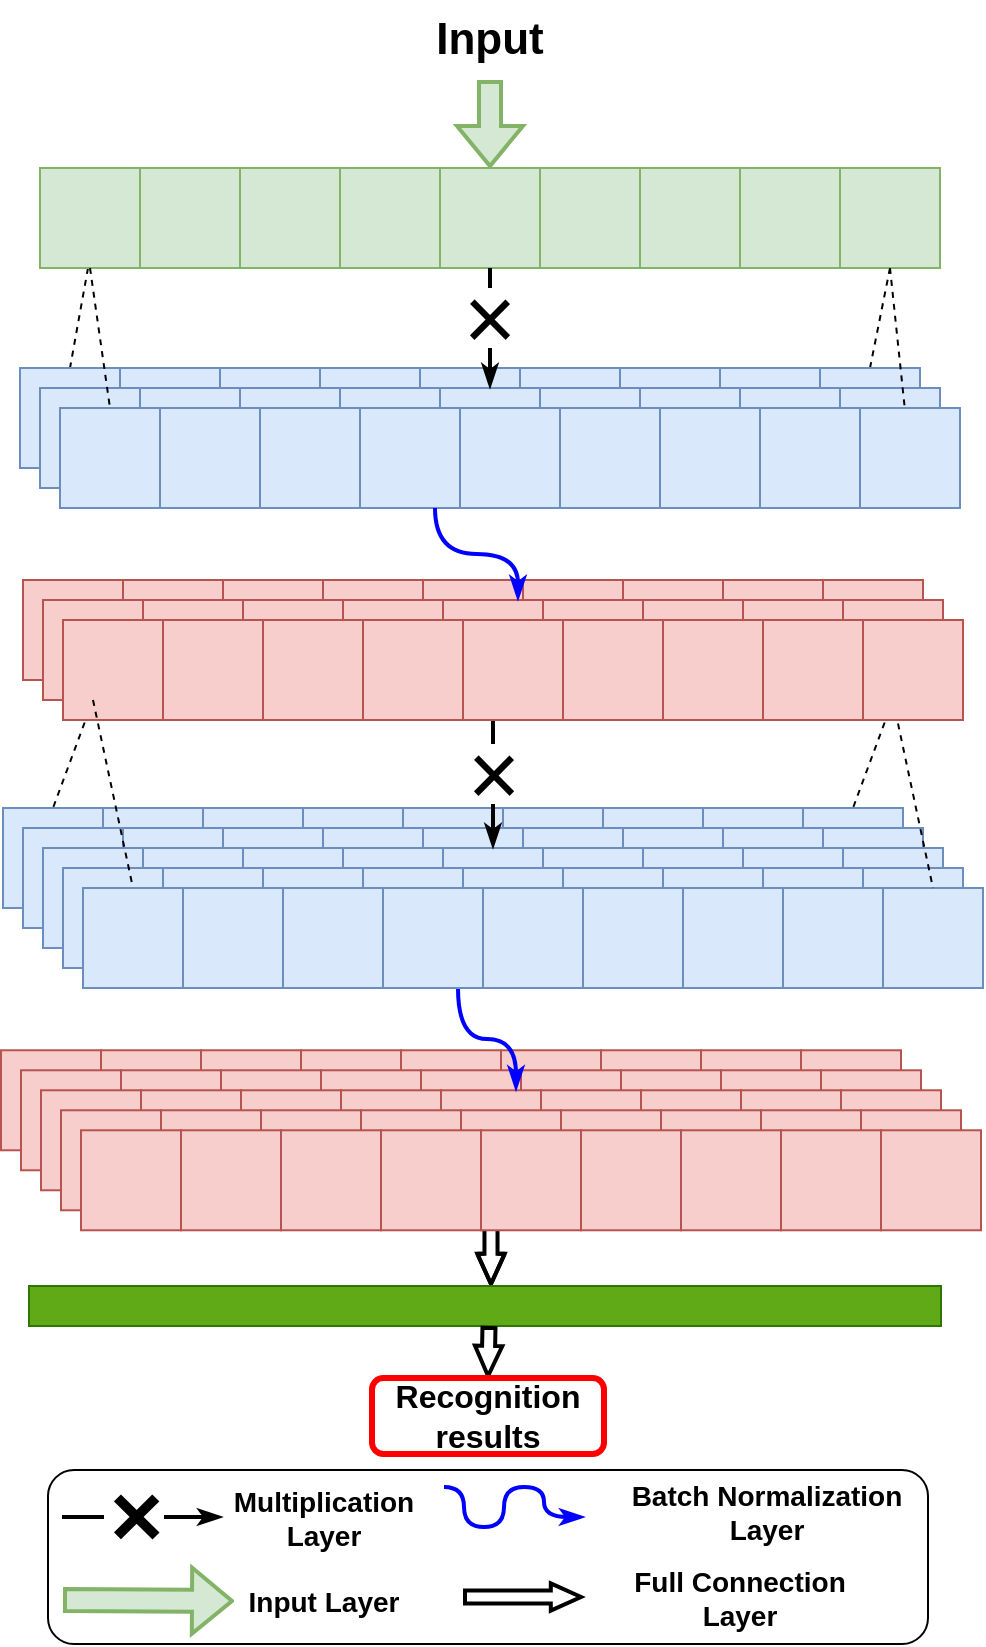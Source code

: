 <mxfile version="10.8.4" type="github"><diagram id="c7hvyxZpMTyw9HyhRXOh" name="Page-1"><mxGraphModel dx="2467" dy="841" grid="1" gridSize="10" guides="1" tooltips="1" connect="1" arrows="1" fold="1" page="1" pageScale="1" pageWidth="827" pageHeight="1169" background="#FFFFFF" math="0" shadow="0"><root><mxCell id="0"/><mxCell id="1" parent="0"/><mxCell id="ElHOxTtJ9Sg_juSngrBW-137" value="" style="endArrow=none;html=1;fontSize=45;exitX=0.5;exitY=0;exitDx=0;exitDy=0;strokeWidth=2;entryX=0.5;entryY=1;entryDx=0;entryDy=0;" parent="1" source="ElHOxTtJ9Sg_juSngrBW-136" target="ElHOxTtJ9Sg_juSngrBW-229" edge="1"><mxGeometry width="50" height="50" relative="1" as="geometry"><mxPoint x="-762.5" y="696" as="sourcePoint"/><mxPoint x="-398.5" y="445" as="targetPoint"/></mxGeometry></mxCell><mxCell id="ElHOxTtJ9Sg_juSngrBW-548" value="" style="rounded=0;whiteSpace=wrap;html=1;fillColor=#dae8fc;strokeColor=#6c8ebf;" parent="1" vertex="1"><mxGeometry x="-622.5" y="464" width="50" height="50" as="geometry"/></mxCell><mxCell id="ElHOxTtJ9Sg_juSngrBW-549" value="" style="rounded=0;whiteSpace=wrap;html=1;fillColor=#dae8fc;strokeColor=#6c8ebf;" parent="1" vertex="1"><mxGeometry x="-572.5" y="464" width="50" height="50" as="geometry"/></mxCell><mxCell id="ElHOxTtJ9Sg_juSngrBW-550" value="" style="rounded=0;whiteSpace=wrap;html=1;fillColor=#dae8fc;strokeColor=#6c8ebf;" parent="1" vertex="1"><mxGeometry x="-522.5" y="464" width="50" height="50" as="geometry"/></mxCell><mxCell id="ElHOxTtJ9Sg_juSngrBW-551" value="" style="rounded=0;whiteSpace=wrap;html=1;fillColor=#dae8fc;strokeColor=#6c8ebf;" parent="1" vertex="1"><mxGeometry x="-472.5" y="464" width="50" height="50" as="geometry"/></mxCell><mxCell id="ElHOxTtJ9Sg_juSngrBW-552" value="" style="rounded=0;whiteSpace=wrap;html=1;fillColor=#dae8fc;strokeColor=#6c8ebf;" parent="1" vertex="1"><mxGeometry x="-422.5" y="464" width="50" height="50" as="geometry"/></mxCell><mxCell id="ElHOxTtJ9Sg_juSngrBW-553" value="" style="rounded=0;whiteSpace=wrap;html=1;fillColor=#dae8fc;strokeColor=#6c8ebf;" parent="1" vertex="1"><mxGeometry x="-372.5" y="464" width="50" height="50" as="geometry"/></mxCell><mxCell id="ElHOxTtJ9Sg_juSngrBW-554" value="" style="rounded=0;whiteSpace=wrap;html=1;fillColor=#dae8fc;strokeColor=#6c8ebf;" parent="1" vertex="1"><mxGeometry x="-322.5" y="464" width="50" height="50" as="geometry"/></mxCell><mxCell id="ElHOxTtJ9Sg_juSngrBW-555" value="" style="rounded=0;whiteSpace=wrap;html=1;fillColor=#dae8fc;strokeColor=#6c8ebf;" parent="1" vertex="1"><mxGeometry x="-272.5" y="464" width="50" height="50" as="geometry"/></mxCell><mxCell id="ElHOxTtJ9Sg_juSngrBW-556" value="" style="rounded=0;whiteSpace=wrap;html=1;fillColor=#dae8fc;strokeColor=#6c8ebf;" parent="1" vertex="1"><mxGeometry x="-222.5" y="464" width="50" height="50" as="geometry"/></mxCell><mxCell id="ElHOxTtJ9Sg_juSngrBW-255" style="edgeStyle=none;rounded=0;orthogonalLoop=1;jettySize=auto;html=1;exitX=0.5;exitY=1;exitDx=0;exitDy=0;entryX=0.5;entryY=0;entryDx=0;entryDy=0;endArrow=none;endFill=0;strokeWidth=1;fontSize=45;dashed=1;" parent="1" source="ElHOxTtJ9Sg_juSngrBW-233" target="ElHOxTtJ9Sg_juSngrBW-556" edge="1"><mxGeometry relative="1" as="geometry"><mxPoint x="-162.333" y="440.667" as="sourcePoint"/><mxPoint x="-182.333" y="565.667" as="targetPoint"/></mxGeometry></mxCell><mxCell id="ElHOxTtJ9Sg_juSngrBW-253" style="edgeStyle=none;rounded=0;orthogonalLoop=1;jettySize=auto;html=1;exitX=0.5;exitY=1;exitDx=0;exitDy=0;endArrow=none;endFill=0;strokeWidth=1;fontSize=45;dashed=1;entryX=0.5;entryY=0;entryDx=0;entryDy=0;" parent="1" source="ElHOxTtJ9Sg_juSngrBW-225" target="ElHOxTtJ9Sg_juSngrBW-548" edge="1"><mxGeometry relative="1" as="geometry"><mxPoint x="-727.19" y="410.034" as="sourcePoint"/><mxPoint x="-747.19" y="494.172" as="targetPoint"/></mxGeometry></mxCell><mxCell id="ElHOxTtJ9Sg_juSngrBW-71" style="edgeStyle=none;rounded=0;orthogonalLoop=1;jettySize=auto;html=1;dashed=1;endArrow=none;endFill=0;strokeWidth=1;fontSize=45;entryX=0.5;entryY=0;entryDx=0;entryDy=0;" parent="1" target="ElHOxTtJ9Sg_juSngrBW-16" edge="1"><mxGeometry relative="1" as="geometry"><mxPoint x="-580" y="194" as="sourcePoint"/></mxGeometry></mxCell><mxCell id="ElHOxTtJ9Sg_juSngrBW-4" value="" style="rounded=0;whiteSpace=wrap;html=1;fillColor=#d5e8d4;strokeColor=#82b366;" parent="1" vertex="1"><mxGeometry x="-604" y="144" width="50" height="50" as="geometry"/></mxCell><mxCell id="ElHOxTtJ9Sg_juSngrBW-5" value="" style="rounded=0;whiteSpace=wrap;html=1;fillColor=#d5e8d4;strokeColor=#82b366;" parent="1" vertex="1"><mxGeometry x="-554" y="144" width="50" height="50" as="geometry"/></mxCell><mxCell id="ElHOxTtJ9Sg_juSngrBW-6" value="" style="rounded=0;whiteSpace=wrap;html=1;fillColor=#d5e8d4;strokeColor=#82b366;" parent="1" vertex="1"><mxGeometry x="-504" y="144" width="50" height="50" as="geometry"/></mxCell><mxCell id="ElHOxTtJ9Sg_juSngrBW-7" value="" style="rounded=0;whiteSpace=wrap;html=1;fillColor=#d5e8d4;strokeColor=#82b366;" parent="1" vertex="1"><mxGeometry x="-454" y="144" width="50" height="50" as="geometry"/></mxCell><mxCell id="ElHOxTtJ9Sg_juSngrBW-8" value="" style="rounded=0;whiteSpace=wrap;html=1;fillColor=#d5e8d4;strokeColor=#82b366;" parent="1" vertex="1"><mxGeometry x="-404" y="144" width="50" height="50" as="geometry"/></mxCell><mxCell id="ElHOxTtJ9Sg_juSngrBW-9" value="" style="rounded=0;whiteSpace=wrap;html=1;fillColor=#d5e8d4;strokeColor=#82b366;" parent="1" vertex="1"><mxGeometry x="-354" y="144" width="50" height="50" as="geometry"/></mxCell><mxCell id="ElHOxTtJ9Sg_juSngrBW-10" value="" style="rounded=0;whiteSpace=wrap;html=1;fillColor=#d5e8d4;strokeColor=#82b366;" parent="1" vertex="1"><mxGeometry x="-304" y="144" width="50" height="50" as="geometry"/></mxCell><mxCell id="ElHOxTtJ9Sg_juSngrBW-11" value="" style="rounded=0;whiteSpace=wrap;html=1;fillColor=#d5e8d4;strokeColor=#82b366;" parent="1" vertex="1"><mxGeometry x="-254" y="144" width="50" height="50" as="geometry"/></mxCell><mxCell id="ElHOxTtJ9Sg_juSngrBW-73" style="edgeStyle=none;rounded=0;orthogonalLoop=1;jettySize=auto;html=1;exitX=0.5;exitY=1;exitDx=0;exitDy=0;entryX=0.5;entryY=0;entryDx=0;entryDy=0;dashed=1;endArrow=none;endFill=0;strokeWidth=1;fontSize=45;" parent="1" source="ElHOxTtJ9Sg_juSngrBW-12" target="ElHOxTtJ9Sg_juSngrBW-24" edge="1"><mxGeometry relative="1" as="geometry"/></mxCell><mxCell id="ElHOxTtJ9Sg_juSngrBW-12" value="" style="rounded=0;whiteSpace=wrap;html=1;fillColor=#d5e8d4;strokeColor=#82b366;" parent="1" vertex="1"><mxGeometry x="-204" y="144" width="50" height="50" as="geometry"/></mxCell><mxCell id="ElHOxTtJ9Sg_juSngrBW-16" value="" style="rounded=0;whiteSpace=wrap;html=1;fillColor=#dae8fc;strokeColor=#6c8ebf;" parent="1" vertex="1"><mxGeometry x="-614" y="244" width="50" height="50" as="geometry"/></mxCell><mxCell id="ElHOxTtJ9Sg_juSngrBW-17" value="" style="rounded=0;whiteSpace=wrap;html=1;fillColor=#dae8fc;strokeColor=#6c8ebf;" parent="1" vertex="1"><mxGeometry x="-564" y="244" width="50" height="50" as="geometry"/></mxCell><mxCell id="ElHOxTtJ9Sg_juSngrBW-18" value="" style="rounded=0;whiteSpace=wrap;html=1;fillColor=#dae8fc;strokeColor=#6c8ebf;" parent="1" vertex="1"><mxGeometry x="-514" y="244" width="50" height="50" as="geometry"/></mxCell><mxCell id="ElHOxTtJ9Sg_juSngrBW-19" value="" style="rounded=0;whiteSpace=wrap;html=1;fillColor=#dae8fc;strokeColor=#6c8ebf;" parent="1" vertex="1"><mxGeometry x="-464" y="244" width="50" height="50" as="geometry"/></mxCell><mxCell id="ElHOxTtJ9Sg_juSngrBW-20" value="" style="rounded=0;whiteSpace=wrap;html=1;fillColor=#dae8fc;strokeColor=#6c8ebf;" parent="1" vertex="1"><mxGeometry x="-414" y="244" width="50" height="50" as="geometry"/></mxCell><mxCell id="ElHOxTtJ9Sg_juSngrBW-21" value="" style="rounded=0;whiteSpace=wrap;html=1;fillColor=#dae8fc;strokeColor=#6c8ebf;" parent="1" vertex="1"><mxGeometry x="-364" y="244" width="50" height="50" as="geometry"/></mxCell><mxCell id="ElHOxTtJ9Sg_juSngrBW-22" value="" style="rounded=0;whiteSpace=wrap;html=1;fillColor=#dae8fc;strokeColor=#6c8ebf;" parent="1" vertex="1"><mxGeometry x="-314" y="244" width="50" height="50" as="geometry"/></mxCell><mxCell id="ElHOxTtJ9Sg_juSngrBW-23" value="" style="rounded=0;whiteSpace=wrap;html=1;fillColor=#dae8fc;strokeColor=#6c8ebf;" parent="1" vertex="1"><mxGeometry x="-264" y="244" width="50" height="50" as="geometry"/></mxCell><mxCell id="ElHOxTtJ9Sg_juSngrBW-24" value="" style="rounded=0;whiteSpace=wrap;html=1;fillColor=#dae8fc;strokeColor=#6c8ebf;" parent="1" vertex="1"><mxGeometry x="-214" y="244" width="50" height="50" as="geometry"/></mxCell><mxCell id="ElHOxTtJ9Sg_juSngrBW-28" value="" style="rounded=0;whiteSpace=wrap;html=1;fillColor=#dae8fc;strokeColor=#6c8ebf;" parent="1" vertex="1"><mxGeometry x="-604" y="254" width="50" height="50" as="geometry"/></mxCell><mxCell id="ElHOxTtJ9Sg_juSngrBW-29" value="" style="rounded=0;whiteSpace=wrap;html=1;fillColor=#dae8fc;strokeColor=#6c8ebf;" parent="1" vertex="1"><mxGeometry x="-554" y="254" width="50" height="50" as="geometry"/></mxCell><mxCell id="ElHOxTtJ9Sg_juSngrBW-30" value="" style="rounded=0;whiteSpace=wrap;html=1;fillColor=#dae8fc;strokeColor=#6c8ebf;" parent="1" vertex="1"><mxGeometry x="-504" y="254" width="50" height="50" as="geometry"/></mxCell><mxCell id="ElHOxTtJ9Sg_juSngrBW-31" value="" style="rounded=0;whiteSpace=wrap;html=1;fillColor=#dae8fc;strokeColor=#6c8ebf;" parent="1" vertex="1"><mxGeometry x="-454" y="254" width="50" height="50" as="geometry"/></mxCell><mxCell id="ElHOxTtJ9Sg_juSngrBW-32" value="" style="rounded=0;whiteSpace=wrap;html=1;fillColor=#dae8fc;strokeColor=#6c8ebf;" parent="1" vertex="1"><mxGeometry x="-404" y="254" width="50" height="50" as="geometry"/></mxCell><mxCell id="ElHOxTtJ9Sg_juSngrBW-33" value="" style="rounded=0;whiteSpace=wrap;html=1;fillColor=#dae8fc;strokeColor=#6c8ebf;" parent="1" vertex="1"><mxGeometry x="-354" y="254" width="50" height="50" as="geometry"/></mxCell><mxCell id="ElHOxTtJ9Sg_juSngrBW-34" value="" style="rounded=0;whiteSpace=wrap;html=1;fillColor=#dae8fc;strokeColor=#6c8ebf;" parent="1" vertex="1"><mxGeometry x="-304" y="254" width="50" height="50" as="geometry"/></mxCell><mxCell id="ElHOxTtJ9Sg_juSngrBW-35" value="" style="rounded=0;whiteSpace=wrap;html=1;fillColor=#dae8fc;strokeColor=#6c8ebf;" parent="1" vertex="1"><mxGeometry x="-254" y="254" width="50" height="50" as="geometry"/></mxCell><mxCell id="ElHOxTtJ9Sg_juSngrBW-36" value="" style="rounded=0;whiteSpace=wrap;html=1;fillColor=#dae8fc;strokeColor=#6c8ebf;" parent="1" vertex="1"><mxGeometry x="-204" y="254" width="50" height="50" as="geometry"/></mxCell><mxCell id="ElHOxTtJ9Sg_juSngrBW-40" value="" style="rounded=0;whiteSpace=wrap;html=1;fillColor=#dae8fc;strokeColor=#6c8ebf;" parent="1" vertex="1"><mxGeometry x="-594" y="264" width="50" height="50" as="geometry"/></mxCell><mxCell id="ElHOxTtJ9Sg_juSngrBW-41" value="" style="rounded=0;whiteSpace=wrap;html=1;fillColor=#dae8fc;strokeColor=#6c8ebf;" parent="1" vertex="1"><mxGeometry x="-544" y="264" width="50" height="50" as="geometry"/></mxCell><mxCell id="ElHOxTtJ9Sg_juSngrBW-42" value="" style="rounded=0;whiteSpace=wrap;html=1;fillColor=#dae8fc;strokeColor=#6c8ebf;" parent="1" vertex="1"><mxGeometry x="-494" y="264" width="50" height="50" as="geometry"/></mxCell><mxCell id="ElHOxTtJ9Sg_juSngrBW-43" value="" style="rounded=0;whiteSpace=wrap;html=1;fillColor=#dae8fc;strokeColor=#6c8ebf;" parent="1" vertex="1"><mxGeometry x="-444" y="264" width="50" height="50" as="geometry"/></mxCell><mxCell id="ElHOxTtJ9Sg_juSngrBW-44" value="" style="rounded=0;whiteSpace=wrap;html=1;fillColor=#dae8fc;strokeColor=#6c8ebf;" parent="1" vertex="1"><mxGeometry x="-394" y="264" width="50" height="50" as="geometry"/></mxCell><mxCell id="ElHOxTtJ9Sg_juSngrBW-45" value="" style="rounded=0;whiteSpace=wrap;html=1;fillColor=#dae8fc;strokeColor=#6c8ebf;" parent="1" vertex="1"><mxGeometry x="-344" y="264" width="50" height="50" as="geometry"/></mxCell><mxCell id="ElHOxTtJ9Sg_juSngrBW-46" value="" style="rounded=0;whiteSpace=wrap;html=1;fillColor=#dae8fc;strokeColor=#6c8ebf;" parent="1" vertex="1"><mxGeometry x="-294" y="264" width="50" height="50" as="geometry"/></mxCell><mxCell id="ElHOxTtJ9Sg_juSngrBW-47" value="" style="rounded=0;whiteSpace=wrap;html=1;fillColor=#dae8fc;strokeColor=#6c8ebf;" parent="1" vertex="1"><mxGeometry x="-244" y="264" width="50" height="50" as="geometry"/></mxCell><mxCell id="ElHOxTtJ9Sg_juSngrBW-48" value="" style="rounded=0;whiteSpace=wrap;html=1;fillColor=#dae8fc;strokeColor=#6c8ebf;" parent="1" vertex="1"><mxGeometry x="-194" y="264" width="50" height="50" as="geometry"/></mxCell><mxCell id="ElHOxTtJ9Sg_juSngrBW-69" style="edgeStyle=none;rounded=0;orthogonalLoop=1;jettySize=auto;html=1;exitX=0.5;exitY=1;exitDx=0;exitDy=0;fontSize=45;endArrow=classicThin;endFill=1;strokeWidth=2;entryX=0.5;entryY=0;entryDx=0;entryDy=0;" parent="1" source="ElHOxTtJ9Sg_juSngrBW-49" edge="1" target="ElHOxTtJ9Sg_juSngrBW-32"><mxGeometry relative="1" as="geometry"><mxPoint x="-379" y="250" as="targetPoint"/></mxGeometry></mxCell><mxCell id="ElHOxTtJ9Sg_juSngrBW-49" value="×" style="rounded=0;whiteSpace=wrap;html=1;textDirection=ltr;labelPosition=center;verticalLabelPosition=middle;align=center;verticalAlign=middle;fontSize=45;strokeColor=none;fillColor=none;" parent="1" vertex="1"><mxGeometry x="-394" y="204" width="30" height="30" as="geometry"/></mxCell><mxCell id="ElHOxTtJ9Sg_juSngrBW-67" value="" style="endArrow=none;html=1;fontSize=45;entryX=0.5;entryY=1;entryDx=0;entryDy=0;exitX=0.5;exitY=0;exitDx=0;exitDy=0;strokeWidth=2;" parent="1" source="ElHOxTtJ9Sg_juSngrBW-49" target="ElHOxTtJ9Sg_juSngrBW-8" edge="1"><mxGeometry width="50" height="50" relative="1" as="geometry"><mxPoint x="-764" y="444" as="sourcePoint"/><mxPoint x="-714" y="394" as="targetPoint"/></mxGeometry></mxCell><mxCell id="ElHOxTtJ9Sg_juSngrBW-70" style="edgeStyle=none;rounded=0;orthogonalLoop=1;jettySize=auto;html=1;exitX=0.5;exitY=1;exitDx=0;exitDy=0;entryX=0.5;entryY=0;entryDx=0;entryDy=0;endArrow=none;endFill=0;strokeWidth=1;fontSize=45;dashed=1;" parent="1" source="ElHOxTtJ9Sg_juSngrBW-4" target="ElHOxTtJ9Sg_juSngrBW-40" edge="1"><mxGeometry relative="1" as="geometry"><mxPoint x="-729" y="194" as="sourcePoint"/></mxGeometry></mxCell><mxCell id="ElHOxTtJ9Sg_juSngrBW-72" style="edgeStyle=none;rounded=0;orthogonalLoop=1;jettySize=auto;html=1;exitX=0.5;exitY=1;exitDx=0;exitDy=0;dashed=1;endArrow=none;endFill=0;strokeWidth=1;fontSize=45;" parent="1" source="ElHOxTtJ9Sg_juSngrBW-12" target="ElHOxTtJ9Sg_juSngrBW-48" edge="1"><mxGeometry relative="1" as="geometry"/></mxCell><mxCell id="ElHOxTtJ9Sg_juSngrBW-136" value="×" style="rounded=0;whiteSpace=wrap;html=1;textDirection=ltr;labelPosition=center;verticalLabelPosition=middle;align=center;verticalAlign=middle;fontSize=45;strokeColor=none;" parent="1" vertex="1"><mxGeometry x="-392.5" y="432" width="30" height="30" as="geometry"/></mxCell><mxCell id="ElHOxTtJ9Sg_juSngrBW-213" value="" style="rounded=0;whiteSpace=wrap;html=1;fillColor=#f8cecc;strokeColor=#b85450;" parent="1" vertex="1"><mxGeometry x="-612.5" y="350" width="50" height="50" as="geometry"/></mxCell><mxCell id="ElHOxTtJ9Sg_juSngrBW-214" value="" style="rounded=0;whiteSpace=wrap;html=1;fillColor=#f8cecc;strokeColor=#b85450;" parent="1" vertex="1"><mxGeometry x="-562.5" y="350" width="50" height="50" as="geometry"/></mxCell><mxCell id="ElHOxTtJ9Sg_juSngrBW-215" value="" style="rounded=0;whiteSpace=wrap;html=1;fillColor=#f8cecc;strokeColor=#b85450;" parent="1" vertex="1"><mxGeometry x="-512.5" y="350" width="50" height="50" as="geometry"/></mxCell><mxCell id="ElHOxTtJ9Sg_juSngrBW-216" value="" style="rounded=0;whiteSpace=wrap;html=1;fillColor=#f8cecc;strokeColor=#b85450;" parent="1" vertex="1"><mxGeometry x="-462.5" y="350" width="50" height="50" as="geometry"/></mxCell><mxCell id="ElHOxTtJ9Sg_juSngrBW-217" value="" style="rounded=0;whiteSpace=wrap;html=1;fillColor=#f8cecc;strokeColor=#b85450;" parent="1" vertex="1"><mxGeometry x="-412.5" y="350" width="50" height="50" as="geometry"/></mxCell><mxCell id="ElHOxTtJ9Sg_juSngrBW-218" value="" style="rounded=0;whiteSpace=wrap;html=1;fillColor=#f8cecc;strokeColor=#b85450;" parent="1" vertex="1"><mxGeometry x="-362.5" y="350" width="50" height="50" as="geometry"/></mxCell><mxCell id="ElHOxTtJ9Sg_juSngrBW-219" value="" style="rounded=0;whiteSpace=wrap;html=1;fillColor=#f8cecc;strokeColor=#b85450;" parent="1" vertex="1"><mxGeometry x="-312.5" y="350" width="50" height="50" as="geometry"/></mxCell><mxCell id="ElHOxTtJ9Sg_juSngrBW-220" value="" style="rounded=0;whiteSpace=wrap;html=1;fillColor=#f8cecc;strokeColor=#b85450;" parent="1" vertex="1"><mxGeometry x="-262.5" y="350" width="50" height="50" as="geometry"/></mxCell><mxCell id="ElHOxTtJ9Sg_juSngrBW-221" value="" style="rounded=0;whiteSpace=wrap;html=1;fillColor=#f8cecc;strokeColor=#b85450;" parent="1" vertex="1"><mxGeometry x="-212.5" y="350" width="50" height="50" as="geometry"/></mxCell><mxCell id="ElHOxTtJ9Sg_juSngrBW-225" value="" style="rounded=0;whiteSpace=wrap;html=1;fillColor=#f8cecc;strokeColor=#b85450;" parent="1" vertex="1"><mxGeometry x="-602.5" y="360" width="50" height="50" as="geometry"/></mxCell><mxCell id="ElHOxTtJ9Sg_juSngrBW-226" value="" style="rounded=0;whiteSpace=wrap;html=1;fillColor=#f8cecc;strokeColor=#b85450;" parent="1" vertex="1"><mxGeometry x="-552.5" y="360" width="50" height="50" as="geometry"/></mxCell><mxCell id="ElHOxTtJ9Sg_juSngrBW-227" value="" style="rounded=0;whiteSpace=wrap;html=1;fillColor=#f8cecc;strokeColor=#b85450;" parent="1" vertex="1"><mxGeometry x="-502.5" y="360" width="50" height="50" as="geometry"/></mxCell><mxCell id="ElHOxTtJ9Sg_juSngrBW-228" value="" style="rounded=0;whiteSpace=wrap;html=1;fillColor=#f8cecc;strokeColor=#b85450;" parent="1" vertex="1"><mxGeometry x="-452.5" y="360" width="50" height="50" as="geometry"/></mxCell><mxCell id="ElHOxTtJ9Sg_juSngrBW-229" value="" style="rounded=0;whiteSpace=wrap;html=1;fillColor=#f8cecc;strokeColor=#b85450;" parent="1" vertex="1"><mxGeometry x="-402.5" y="360" width="50" height="50" as="geometry"/></mxCell><mxCell id="ElHOxTtJ9Sg_juSngrBW-230" value="" style="rounded=0;whiteSpace=wrap;html=1;fillColor=#f8cecc;strokeColor=#b85450;" parent="1" vertex="1"><mxGeometry x="-352.5" y="360" width="50" height="50" as="geometry"/></mxCell><mxCell id="ElHOxTtJ9Sg_juSngrBW-231" value="" style="rounded=0;whiteSpace=wrap;html=1;fillColor=#f8cecc;strokeColor=#b85450;" parent="1" vertex="1"><mxGeometry x="-302.5" y="360" width="50" height="50" as="geometry"/></mxCell><mxCell id="ElHOxTtJ9Sg_juSngrBW-232" value="" style="rounded=0;whiteSpace=wrap;html=1;fillColor=#f8cecc;strokeColor=#b85450;" parent="1" vertex="1"><mxGeometry x="-252.5" y="360" width="50" height="50" as="geometry"/></mxCell><mxCell id="ElHOxTtJ9Sg_juSngrBW-233" value="" style="rounded=0;whiteSpace=wrap;html=1;fillColor=#f8cecc;strokeColor=#b85450;" parent="1" vertex="1"><mxGeometry x="-202.5" y="360" width="50" height="50" as="geometry"/></mxCell><mxCell id="ElHOxTtJ9Sg_juSngrBW-237" value="" style="rounded=0;whiteSpace=wrap;html=1;fillColor=#f8cecc;strokeColor=#b85450;" parent="1" vertex="1"><mxGeometry x="-592.5" y="370" width="50" height="50" as="geometry"/></mxCell><mxCell id="ElHOxTtJ9Sg_juSngrBW-238" value="" style="rounded=0;whiteSpace=wrap;html=1;fillColor=#f8cecc;strokeColor=#b85450;" parent="1" vertex="1"><mxGeometry x="-542.5" y="370" width="50" height="50" as="geometry"/></mxCell><mxCell id="ElHOxTtJ9Sg_juSngrBW-239" value="" style="rounded=0;whiteSpace=wrap;html=1;fillColor=#f8cecc;strokeColor=#b85450;" parent="1" vertex="1"><mxGeometry x="-492.5" y="370" width="50" height="50" as="geometry"/></mxCell><mxCell id="ElHOxTtJ9Sg_juSngrBW-240" value="" style="rounded=0;whiteSpace=wrap;html=1;fillColor=#f8cecc;strokeColor=#b85450;" parent="1" vertex="1"><mxGeometry x="-442.5" y="370" width="50" height="50" as="geometry"/></mxCell><mxCell id="ElHOxTtJ9Sg_juSngrBW-241" value="" style="rounded=0;whiteSpace=wrap;html=1;fillColor=#f8cecc;strokeColor=#b85450;" parent="1" vertex="1"><mxGeometry x="-392.5" y="370" width="50" height="50" as="geometry"/></mxCell><mxCell id="ElHOxTtJ9Sg_juSngrBW-242" value="" style="rounded=0;whiteSpace=wrap;html=1;fillColor=#f8cecc;strokeColor=#b85450;" parent="1" vertex="1"><mxGeometry x="-342.5" y="370" width="50" height="50" as="geometry"/></mxCell><mxCell id="ElHOxTtJ9Sg_juSngrBW-243" value="" style="rounded=0;whiteSpace=wrap;html=1;fillColor=#f8cecc;strokeColor=#b85450;" parent="1" vertex="1"><mxGeometry x="-292.5" y="370" width="50" height="50" as="geometry"/></mxCell><mxCell id="ElHOxTtJ9Sg_juSngrBW-244" value="" style="rounded=0;whiteSpace=wrap;html=1;fillColor=#f8cecc;strokeColor=#b85450;" parent="1" vertex="1"><mxGeometry x="-242.5" y="370" width="50" height="50" as="geometry"/></mxCell><mxCell id="ElHOxTtJ9Sg_juSngrBW-475" value="" style="rounded=0;whiteSpace=wrap;html=1;fillColor=#dae8fc;strokeColor=#6c8ebf;" parent="1" vertex="1"><mxGeometry x="-612.5" y="474" width="50" height="50" as="geometry"/></mxCell><mxCell id="ElHOxTtJ9Sg_juSngrBW-476" value="" style="rounded=0;whiteSpace=wrap;html=1;fillColor=#dae8fc;strokeColor=#6c8ebf;" parent="1" vertex="1"><mxGeometry x="-562.5" y="474" width="50" height="50" as="geometry"/></mxCell><mxCell id="ElHOxTtJ9Sg_juSngrBW-477" value="" style="rounded=0;whiteSpace=wrap;html=1;fillColor=#dae8fc;strokeColor=#6c8ebf;" parent="1" vertex="1"><mxGeometry x="-512.5" y="474" width="50" height="50" as="geometry"/></mxCell><mxCell id="ElHOxTtJ9Sg_juSngrBW-478" value="" style="rounded=0;whiteSpace=wrap;html=1;fillColor=#dae8fc;strokeColor=#6c8ebf;" parent="1" vertex="1"><mxGeometry x="-462.5" y="474" width="50" height="50" as="geometry"/></mxCell><mxCell id="ElHOxTtJ9Sg_juSngrBW-479" value="" style="rounded=0;whiteSpace=wrap;html=1;fillColor=#dae8fc;strokeColor=#6c8ebf;" parent="1" vertex="1"><mxGeometry x="-412.5" y="474" width="50" height="50" as="geometry"/></mxCell><mxCell id="ElHOxTtJ9Sg_juSngrBW-480" value="" style="rounded=0;whiteSpace=wrap;html=1;fillColor=#dae8fc;strokeColor=#6c8ebf;" parent="1" vertex="1"><mxGeometry x="-362.5" y="474" width="50" height="50" as="geometry"/></mxCell><mxCell id="ElHOxTtJ9Sg_juSngrBW-481" value="" style="rounded=0;whiteSpace=wrap;html=1;fillColor=#dae8fc;strokeColor=#6c8ebf;" parent="1" vertex="1"><mxGeometry x="-312.5" y="474" width="50" height="50" as="geometry"/></mxCell><mxCell id="ElHOxTtJ9Sg_juSngrBW-482" value="" style="rounded=0;whiteSpace=wrap;html=1;fillColor=#dae8fc;strokeColor=#6c8ebf;" parent="1" vertex="1"><mxGeometry x="-262.5" y="474" width="50" height="50" as="geometry"/></mxCell><mxCell id="ElHOxTtJ9Sg_juSngrBW-483" value="" style="rounded=0;whiteSpace=wrap;html=1;fillColor=#dae8fc;strokeColor=#6c8ebf;" parent="1" vertex="1"><mxGeometry x="-212.5" y="474" width="50" height="50" as="geometry"/></mxCell><mxCell id="ElHOxTtJ9Sg_juSngrBW-487" value="" style="rounded=0;whiteSpace=wrap;html=1;fillColor=#dae8fc;strokeColor=#6c8ebf;" parent="1" vertex="1"><mxGeometry x="-602.5" y="484" width="50" height="50" as="geometry"/></mxCell><mxCell id="ElHOxTtJ9Sg_juSngrBW-488" value="" style="rounded=0;whiteSpace=wrap;html=1;fillColor=#dae8fc;strokeColor=#6c8ebf;" parent="1" vertex="1"><mxGeometry x="-552.5" y="484" width="50" height="50" as="geometry"/></mxCell><mxCell id="ElHOxTtJ9Sg_juSngrBW-489" value="" style="rounded=0;whiteSpace=wrap;html=1;fillColor=#dae8fc;strokeColor=#6c8ebf;" parent="1" vertex="1"><mxGeometry x="-502.5" y="484" width="50" height="50" as="geometry"/></mxCell><mxCell id="ElHOxTtJ9Sg_juSngrBW-490" value="" style="rounded=0;whiteSpace=wrap;html=1;fillColor=#dae8fc;strokeColor=#6c8ebf;" parent="1" vertex="1"><mxGeometry x="-452.5" y="484" width="50" height="50" as="geometry"/></mxCell><mxCell id="ElHOxTtJ9Sg_juSngrBW-491" value="" style="rounded=0;whiteSpace=wrap;html=1;fillColor=#dae8fc;strokeColor=#6c8ebf;" parent="1" vertex="1"><mxGeometry x="-402.5" y="484" width="50" height="50" as="geometry"/></mxCell><mxCell id="ElHOxTtJ9Sg_juSngrBW-492" value="" style="rounded=0;whiteSpace=wrap;html=1;fillColor=#dae8fc;strokeColor=#6c8ebf;" parent="1" vertex="1"><mxGeometry x="-352.5" y="484" width="50" height="50" as="geometry"/></mxCell><mxCell id="ElHOxTtJ9Sg_juSngrBW-493" value="" style="rounded=0;whiteSpace=wrap;html=1;fillColor=#dae8fc;strokeColor=#6c8ebf;" parent="1" vertex="1"><mxGeometry x="-302.5" y="484" width="50" height="50" as="geometry"/></mxCell><mxCell id="ElHOxTtJ9Sg_juSngrBW-494" value="" style="rounded=0;whiteSpace=wrap;html=1;fillColor=#dae8fc;strokeColor=#6c8ebf;" parent="1" vertex="1"><mxGeometry x="-252.5" y="484" width="50" height="50" as="geometry"/></mxCell><mxCell id="ElHOxTtJ9Sg_juSngrBW-495" value="" style="rounded=0;whiteSpace=wrap;html=1;fillColor=#dae8fc;strokeColor=#6c8ebf;" parent="1" vertex="1"><mxGeometry x="-202.5" y="484" width="50" height="50" as="geometry"/></mxCell><mxCell id="ElHOxTtJ9Sg_juSngrBW-499" value="" style="rounded=0;whiteSpace=wrap;html=1;fillColor=#dae8fc;strokeColor=#6c8ebf;" parent="1" vertex="1"><mxGeometry x="-592.5" y="494" width="50" height="50" as="geometry"/></mxCell><mxCell id="ElHOxTtJ9Sg_juSngrBW-500" value="" style="rounded=0;whiteSpace=wrap;html=1;fillColor=#dae8fc;strokeColor=#6c8ebf;" parent="1" vertex="1"><mxGeometry x="-542.5" y="494" width="50" height="50" as="geometry"/></mxCell><mxCell id="ElHOxTtJ9Sg_juSngrBW-501" value="" style="rounded=0;whiteSpace=wrap;html=1;fillColor=#dae8fc;strokeColor=#6c8ebf;" parent="1" vertex="1"><mxGeometry x="-492.5" y="494" width="50" height="50" as="geometry"/></mxCell><mxCell id="ElHOxTtJ9Sg_juSngrBW-502" value="" style="rounded=0;whiteSpace=wrap;html=1;fillColor=#dae8fc;strokeColor=#6c8ebf;" parent="1" vertex="1"><mxGeometry x="-442.5" y="494" width="50" height="50" as="geometry"/></mxCell><mxCell id="ElHOxTtJ9Sg_juSngrBW-503" value="" style="rounded=0;whiteSpace=wrap;html=1;fillColor=#dae8fc;strokeColor=#6c8ebf;" parent="1" vertex="1"><mxGeometry x="-392.5" y="494" width="50" height="50" as="geometry"/></mxCell><mxCell id="ElHOxTtJ9Sg_juSngrBW-504" value="" style="rounded=0;whiteSpace=wrap;html=1;fillColor=#dae8fc;strokeColor=#6c8ebf;" parent="1" vertex="1"><mxGeometry x="-342.5" y="494" width="50" height="50" as="geometry"/></mxCell><mxCell id="ElHOxTtJ9Sg_juSngrBW-505" value="" style="rounded=0;whiteSpace=wrap;html=1;fillColor=#dae8fc;strokeColor=#6c8ebf;" parent="1" vertex="1"><mxGeometry x="-292.5" y="494" width="50" height="50" as="geometry"/></mxCell><mxCell id="ElHOxTtJ9Sg_juSngrBW-506" value="" style="rounded=0;whiteSpace=wrap;html=1;fillColor=#dae8fc;strokeColor=#6c8ebf;" parent="1" vertex="1"><mxGeometry x="-242.5" y="494" width="50" height="50" as="geometry"/></mxCell><mxCell id="ElHOxTtJ9Sg_juSngrBW-507" value="" style="rounded=0;whiteSpace=wrap;html=1;fillColor=#dae8fc;strokeColor=#6c8ebf;" parent="1" vertex="1"><mxGeometry x="-192.5" y="494" width="50" height="50" as="geometry"/></mxCell><mxCell id="ElHOxTtJ9Sg_juSngrBW-585" style="edgeStyle=orthogonalEdgeStyle;shape=flexArrow;curved=1;rounded=0;orthogonalLoop=1;jettySize=auto;html=1;labelBackgroundColor=none;endArrow=classicThin;endFill=1;strokeColor=#000000;strokeWidth=2;fontFamily=Times New Roman;fontSize=30;width=5.517;endSize=4.366;endWidth=5.161;exitX=0.5;exitY=1;exitDx=0;exitDy=0;" parent="1" source="KypEBTbA186tR9QE34Gd-25" edge="1"><mxGeometry relative="1" as="geometry"><mxPoint x="-369.5" y="689" as="sourcePoint"/><mxPoint x="-378.5" y="703" as="targetPoint"/></mxGeometry></mxCell><mxCell id="ElHOxTtJ9Sg_juSngrBW-252" style="edgeStyle=none;rounded=0;orthogonalLoop=1;jettySize=auto;html=1;exitX=0.5;exitY=1;exitDx=0;exitDy=0;entryX=0.5;entryY=0;entryDx=0;entryDy=0;endArrow=none;endFill=0;strokeWidth=1;fontSize=45;dashed=1;" parent="1" source="ElHOxTtJ9Sg_juSngrBW-225" target="ElHOxTtJ9Sg_juSngrBW-560" edge="1"><mxGeometry relative="1" as="geometry"><mxPoint x="-727.19" y="410.034" as="sourcePoint"/><mxPoint x="-707.19" y="534.172" as="targetPoint"/></mxGeometry></mxCell><mxCell id="ElHOxTtJ9Sg_juSngrBW-560" value="" style="rounded=0;whiteSpace=wrap;html=1;fillColor=#dae8fc;strokeColor=#6c8ebf;" parent="1" vertex="1"><mxGeometry x="-582.5" y="504" width="50" height="50" as="geometry"/></mxCell><mxCell id="ElHOxTtJ9Sg_juSngrBW-561" value="" style="rounded=0;whiteSpace=wrap;html=1;fillColor=#dae8fc;strokeColor=#6c8ebf;" parent="1" vertex="1"><mxGeometry x="-532.5" y="504" width="50" height="50" as="geometry"/></mxCell><mxCell id="ElHOxTtJ9Sg_juSngrBW-563" value="" style="rounded=0;whiteSpace=wrap;html=1;fillColor=#dae8fc;strokeColor=#6c8ebf;" parent="1" vertex="1"><mxGeometry x="-482.5" y="504" width="50" height="50" as="geometry"/></mxCell><mxCell id="ElHOxTtJ9Sg_juSngrBW-564" value="" style="rounded=0;whiteSpace=wrap;html=1;fillColor=#dae8fc;strokeColor=#6c8ebf;" parent="1" vertex="1"><mxGeometry x="-382.5" y="504" width="50" height="50" as="geometry"/></mxCell><mxCell id="ElHOxTtJ9Sg_juSngrBW-565" value="" style="rounded=0;whiteSpace=wrap;html=1;fillColor=#dae8fc;strokeColor=#6c8ebf;" parent="1" vertex="1"><mxGeometry x="-332.5" y="504" width="50" height="50" as="geometry"/></mxCell><mxCell id="ElHOxTtJ9Sg_juSngrBW-566" value="" style="rounded=0;whiteSpace=wrap;html=1;fillColor=#dae8fc;strokeColor=#6c8ebf;" parent="1" vertex="1"><mxGeometry x="-282.5" y="504" width="50" height="50" as="geometry"/></mxCell><mxCell id="ElHOxTtJ9Sg_juSngrBW-567" value="" style="rounded=0;whiteSpace=wrap;html=1;fillColor=#dae8fc;strokeColor=#6c8ebf;" parent="1" vertex="1"><mxGeometry x="-232.5" y="504" width="50" height="50" as="geometry"/></mxCell><mxCell id="ElHOxTtJ9Sg_juSngrBW-568" value="" style="rounded=0;whiteSpace=wrap;html=1;fillColor=#dae8fc;strokeColor=#6c8ebf;" parent="1" vertex="1"><mxGeometry x="-182.5" y="504" width="50" height="50" as="geometry"/></mxCell><mxCell id="ElHOxTtJ9Sg_juSngrBW-571" value="" style="rounded=0;whiteSpace=wrap;html=1;fontFamily=Times New Roman;fontSize=30;align=center;fillColor=#60a917;strokeColor=#2D7600;fontColor=#ffffff;" parent="1" vertex="1"><mxGeometry x="-609.5" y="703" width="456" height="20" as="geometry"/></mxCell><mxCell id="ElHOxTtJ9Sg_juSngrBW-588" style="edgeStyle=orthogonalEdgeStyle;shape=flexArrow;curved=1;rounded=0;orthogonalLoop=1;jettySize=auto;html=1;labelBackgroundColor=none;endArrow=classicThin;endFill=1;strokeColor=#000000;strokeWidth=2;fontFamily=Times New Roman;fontSize=30;width=5.517;endSize=4.366;endWidth=5.161;entryX=0;entryY=0.5;entryDx=0;entryDy=0;" parent="1" target="-4idpYGC1Y7KquxaC1Fo-225" edge="1"><mxGeometry relative="1" as="geometry"><mxPoint x="-379.5" y="723" as="sourcePoint"/><mxPoint x="-469.5" y="766" as="targetPoint"/></mxGeometry></mxCell><mxCell id="bkXV8EflNTgjKdjGCSBv-35" style="edgeStyle=orthogonalEdgeStyle;curved=1;rounded=0;orthogonalLoop=1;jettySize=auto;html=1;exitX=0.75;exitY=1;exitDx=0;exitDy=0;entryX=0.75;entryY=0;entryDx=0;entryDy=0;fontFamily=Helvetica;fontSize=45;fontColor=#000000;strokeColor=#0000FF;strokeWidth=2;endFill=1;endArrow=classicThin;" parent="1" source="ElHOxTtJ9Sg_juSngrBW-43" target="ElHOxTtJ9Sg_juSngrBW-229" edge="1"><mxGeometry relative="1" as="geometry"/></mxCell><mxCell id="ElHOxTtJ9Sg_juSngrBW-254" style="edgeStyle=none;rounded=0;orthogonalLoop=1;jettySize=auto;html=1;entryX=0.5;entryY=0;entryDx=0;entryDy=0;endArrow=none;endFill=0;strokeWidth=1;fontSize=45;dashed=1;exitX=0.5;exitY=1;exitDx=0;exitDy=0;" parent="1" source="ElHOxTtJ9Sg_juSngrBW-233" target="ElHOxTtJ9Sg_juSngrBW-568" edge="1"><mxGeometry relative="1" as="geometry"><mxPoint x="-157.5" y="486" as="sourcePoint"/><mxPoint x="-157.577" y="601.077" as="targetPoint"/></mxGeometry></mxCell><mxCell id="ElHOxTtJ9Sg_juSngrBW-245" value="" style="rounded=0;whiteSpace=wrap;html=1;fillColor=#f8cecc;strokeColor=#b85450;" parent="1" vertex="1"><mxGeometry x="-192.5" y="370" width="50" height="50" as="geometry"/></mxCell><mxCell id="ElHOxTtJ9Sg_juSngrBW-135" style="edgeStyle=none;rounded=0;orthogonalLoop=1;jettySize=auto;html=1;fontSize=45;endArrow=classicThin;endFill=1;strokeWidth=2;exitX=0.5;exitY=1;exitDx=0;exitDy=0;entryX=0.5;entryY=0;entryDx=0;entryDy=0;" parent="1" source="ElHOxTtJ9Sg_juSngrBW-136" target="ElHOxTtJ9Sg_juSngrBW-491" edge="1"><mxGeometry relative="1" as="geometry"><mxPoint x="-374" y="494" as="targetPoint"/><mxPoint x="-372.667" y="470" as="sourcePoint"/></mxGeometry></mxCell><mxCell id="-4idpYGC1Y7KquxaC1Fo-225" value="Recognition results" style="rounded=1;whiteSpace=wrap;html=1;fontSize=16;strokeColor=#FF0000;strokeWidth=3;flipV=0;horizontal=0;rotation=90;fontFamily=Helvetica;fontStyle=1" parent="1" vertex="1"><mxGeometry x="-399" y="710" width="38" height="116" as="geometry"/></mxCell><mxCell id="KypEBTbA186tR9QE34Gd-3" value="" style="rounded=0;whiteSpace=wrap;html=1;fillColor=#f8cecc;strokeColor=#b85450;" parent="1" vertex="1"><mxGeometry x="-623.5" y="585.138" width="50" height="50" as="geometry"/></mxCell><mxCell id="KypEBTbA186tR9QE34Gd-4" value="" style="rounded=0;whiteSpace=wrap;html=1;fillColor=#f8cecc;strokeColor=#b85450;" parent="1" vertex="1"><mxGeometry x="-573.5" y="585.138" width="50" height="50" as="geometry"/></mxCell><mxCell id="KypEBTbA186tR9QE34Gd-5" value="" style="rounded=0;whiteSpace=wrap;html=1;fillColor=#f8cecc;strokeColor=#b85450;" parent="1" vertex="1"><mxGeometry x="-523.5" y="585.138" width="50" height="50" as="geometry"/></mxCell><mxCell id="KypEBTbA186tR9QE34Gd-6" value="" style="rounded=0;whiteSpace=wrap;html=1;fillColor=#f8cecc;strokeColor=#b85450;" parent="1" vertex="1"><mxGeometry x="-473.5" y="585.138" width="50" height="50" as="geometry"/></mxCell><mxCell id="KypEBTbA186tR9QE34Gd-7" value="" style="rounded=0;whiteSpace=wrap;html=1;fillColor=#f8cecc;strokeColor=#b85450;" parent="1" vertex="1"><mxGeometry x="-423.5" y="585.138" width="50" height="50" as="geometry"/></mxCell><mxCell id="KypEBTbA186tR9QE34Gd-8" value="" style="rounded=0;whiteSpace=wrap;html=1;fillColor=#f8cecc;strokeColor=#b85450;" parent="1" vertex="1"><mxGeometry x="-373.5" y="585.138" width="50" height="50" as="geometry"/></mxCell><mxCell id="KypEBTbA186tR9QE34Gd-9" value="" style="rounded=0;whiteSpace=wrap;html=1;fillColor=#f8cecc;strokeColor=#b85450;" parent="1" vertex="1"><mxGeometry x="-323.5" y="585.138" width="50" height="50" as="geometry"/></mxCell><mxCell id="KypEBTbA186tR9QE34Gd-10" value="" style="rounded=0;whiteSpace=wrap;html=1;fillColor=#f8cecc;strokeColor=#b85450;" parent="1" vertex="1"><mxGeometry x="-273.5" y="585.138" width="50" height="50" as="geometry"/></mxCell><mxCell id="KypEBTbA186tR9QE34Gd-11" value="" style="rounded=0;whiteSpace=wrap;html=1;fillColor=#f8cecc;strokeColor=#b85450;" parent="1" vertex="1"><mxGeometry x="-223.5" y="585.138" width="50" height="50" as="geometry"/></mxCell><mxCell id="KypEBTbA186tR9QE34Gd-12" value="" style="rounded=0;whiteSpace=wrap;html=1;fillColor=#f8cecc;strokeColor=#b85450;" parent="1" vertex="1"><mxGeometry x="-613.5" y="595.138" width="50" height="50" as="geometry"/></mxCell><mxCell id="KypEBTbA186tR9QE34Gd-13" value="" style="rounded=0;whiteSpace=wrap;html=1;fillColor=#f8cecc;strokeColor=#b85450;" parent="1" vertex="1"><mxGeometry x="-563.5" y="595.138" width="50" height="50" as="geometry"/></mxCell><mxCell id="KypEBTbA186tR9QE34Gd-14" value="" style="rounded=0;whiteSpace=wrap;html=1;fillColor=#f8cecc;strokeColor=#b85450;" parent="1" vertex="1"><mxGeometry x="-513.5" y="595.138" width="50" height="50" as="geometry"/></mxCell><mxCell id="KypEBTbA186tR9QE34Gd-15" value="" style="rounded=0;whiteSpace=wrap;html=1;fillColor=#f8cecc;strokeColor=#b85450;" parent="1" vertex="1"><mxGeometry x="-463.5" y="595.138" width="50" height="50" as="geometry"/></mxCell><mxCell id="KypEBTbA186tR9QE34Gd-16" value="" style="rounded=0;whiteSpace=wrap;html=1;fillColor=#f8cecc;strokeColor=#b85450;" parent="1" vertex="1"><mxGeometry x="-413.5" y="595.138" width="50" height="50" as="geometry"/></mxCell><mxCell id="KypEBTbA186tR9QE34Gd-17" value="" style="rounded=0;whiteSpace=wrap;html=1;fillColor=#f8cecc;strokeColor=#b85450;" parent="1" vertex="1"><mxGeometry x="-363.5" y="595.138" width="50" height="50" as="geometry"/></mxCell><mxCell id="KypEBTbA186tR9QE34Gd-18" value="" style="rounded=0;whiteSpace=wrap;html=1;fillColor=#f8cecc;strokeColor=#b85450;" parent="1" vertex="1"><mxGeometry x="-313.5" y="595.138" width="50" height="50" as="geometry"/></mxCell><mxCell id="KypEBTbA186tR9QE34Gd-19" value="" style="rounded=0;whiteSpace=wrap;html=1;fillColor=#f8cecc;strokeColor=#b85450;" parent="1" vertex="1"><mxGeometry x="-263.5" y="595.138" width="50" height="50" as="geometry"/></mxCell><mxCell id="KypEBTbA186tR9QE34Gd-20" value="" style="rounded=0;whiteSpace=wrap;html=1;fillColor=#f8cecc;strokeColor=#b85450;" parent="1" vertex="1"><mxGeometry x="-213.5" y="595.138" width="50" height="50" as="geometry"/></mxCell><mxCell id="KypEBTbA186tR9QE34Gd-21" value="" style="rounded=0;whiteSpace=wrap;html=1;fillColor=#f8cecc;strokeColor=#b85450;" parent="1" vertex="1"><mxGeometry x="-603.5" y="605.138" width="50" height="50" as="geometry"/></mxCell><mxCell id="KypEBTbA186tR9QE34Gd-22" value="" style="rounded=0;whiteSpace=wrap;html=1;fillColor=#f8cecc;strokeColor=#b85450;" parent="1" vertex="1"><mxGeometry x="-553.5" y="605.138" width="50" height="50" as="geometry"/></mxCell><mxCell id="KypEBTbA186tR9QE34Gd-23" value="" style="rounded=0;whiteSpace=wrap;html=1;fillColor=#f8cecc;strokeColor=#b85450;" parent="1" vertex="1"><mxGeometry x="-503.5" y="605.138" width="50" height="50" as="geometry"/></mxCell><mxCell id="KypEBTbA186tR9QE34Gd-24" value="" style="rounded=0;whiteSpace=wrap;html=1;fillColor=#f8cecc;strokeColor=#b85450;" parent="1" vertex="1"><mxGeometry x="-453.5" y="605.138" width="50" height="50" as="geometry"/></mxCell><mxCell id="KypEBTbA186tR9QE34Gd-25" value="" style="rounded=0;whiteSpace=wrap;html=1;fillColor=#f8cecc;strokeColor=#b85450;" parent="1" vertex="1"><mxGeometry x="-403.5" y="605.138" width="50" height="50" as="geometry"/></mxCell><mxCell id="KypEBTbA186tR9QE34Gd-26" value="" style="rounded=0;whiteSpace=wrap;html=1;fillColor=#f8cecc;strokeColor=#b85450;" parent="1" vertex="1"><mxGeometry x="-353.5" y="605.138" width="50" height="50" as="geometry"/></mxCell><mxCell id="KypEBTbA186tR9QE34Gd-27" value="" style="rounded=0;whiteSpace=wrap;html=1;fillColor=#f8cecc;strokeColor=#b85450;" parent="1" vertex="1"><mxGeometry x="-303.5" y="605.138" width="50" height="50" as="geometry"/></mxCell><mxCell id="KypEBTbA186tR9QE34Gd-28" value="" style="rounded=0;whiteSpace=wrap;html=1;fillColor=#f8cecc;strokeColor=#b85450;" parent="1" vertex="1"><mxGeometry x="-253.5" y="605.138" width="50" height="50" as="geometry"/></mxCell><mxCell id="KypEBTbA186tR9QE34Gd-29" value="" style="rounded=0;whiteSpace=wrap;html=1;fillColor=#f8cecc;strokeColor=#b85450;" parent="1" vertex="1"><mxGeometry x="-203.5" y="605.138" width="50" height="50" as="geometry"/></mxCell><mxCell id="KypEBTbA186tR9QE34Gd-30" value="" style="rounded=0;whiteSpace=wrap;html=1;fillColor=#f8cecc;strokeColor=#b85450;" parent="1" vertex="1"><mxGeometry x="-593.5" y="615.138" width="50" height="50" as="geometry"/></mxCell><mxCell id="KypEBTbA186tR9QE34Gd-31" value="" style="rounded=0;whiteSpace=wrap;html=1;fillColor=#f8cecc;strokeColor=#b85450;" parent="1" vertex="1"><mxGeometry x="-543.5" y="615.138" width="50" height="50" as="geometry"/></mxCell><mxCell id="KypEBTbA186tR9QE34Gd-32" value="" style="rounded=0;whiteSpace=wrap;html=1;fillColor=#f8cecc;strokeColor=#b85450;" parent="1" vertex="1"><mxGeometry x="-493.5" y="615.138" width="50" height="50" as="geometry"/></mxCell><mxCell id="KypEBTbA186tR9QE34Gd-33" value="" style="rounded=0;whiteSpace=wrap;html=1;fillColor=#f8cecc;strokeColor=#b85450;" parent="1" vertex="1"><mxGeometry x="-443.5" y="615.138" width="50" height="50" as="geometry"/></mxCell><mxCell id="KypEBTbA186tR9QE34Gd-34" value="" style="rounded=0;whiteSpace=wrap;html=1;fillColor=#f8cecc;strokeColor=#b85450;" parent="1" vertex="1"><mxGeometry x="-393.5" y="615.138" width="50" height="50" as="geometry"/></mxCell><mxCell id="KypEBTbA186tR9QE34Gd-35" value="" style="rounded=0;whiteSpace=wrap;html=1;fillColor=#f8cecc;strokeColor=#b85450;" parent="1" vertex="1"><mxGeometry x="-343.5" y="615.138" width="50" height="50" as="geometry"/></mxCell><mxCell id="KypEBTbA186tR9QE34Gd-36" value="" style="rounded=0;whiteSpace=wrap;html=1;fillColor=#f8cecc;strokeColor=#b85450;" parent="1" vertex="1"><mxGeometry x="-293.5" y="615.138" width="50" height="50" as="geometry"/></mxCell><mxCell id="KypEBTbA186tR9QE34Gd-37" value="" style="rounded=0;whiteSpace=wrap;html=1;fillColor=#f8cecc;strokeColor=#b85450;" parent="1" vertex="1"><mxGeometry x="-243.5" y="615.138" width="50" height="50" as="geometry"/></mxCell><mxCell id="KypEBTbA186tR9QE34Gd-38" value="" style="rounded=0;whiteSpace=wrap;html=1;fillColor=#f8cecc;strokeColor=#b85450;" parent="1" vertex="1"><mxGeometry x="-193.5" y="615.138" width="50" height="50" as="geometry"/></mxCell><mxCell id="KypEBTbA186tR9QE34Gd-39" value="" style="rounded=0;whiteSpace=wrap;html=1;fillColor=#f8cecc;strokeColor=#b85450;" parent="1" vertex="1"><mxGeometry x="-583.5" y="625.138" width="50" height="50" as="geometry"/></mxCell><mxCell id="KypEBTbA186tR9QE34Gd-40" value="" style="rounded=0;whiteSpace=wrap;html=1;fillColor=#f8cecc;strokeColor=#b85450;" parent="1" vertex="1"><mxGeometry x="-533.5" y="625.138" width="50" height="50" as="geometry"/></mxCell><mxCell id="KypEBTbA186tR9QE34Gd-41" value="" style="rounded=0;whiteSpace=wrap;html=1;fillColor=#f8cecc;strokeColor=#b85450;" parent="1" vertex="1"><mxGeometry x="-483.5" y="625.138" width="50" height="50" as="geometry"/></mxCell><mxCell id="KypEBTbA186tR9QE34Gd-42" value="" style="rounded=0;whiteSpace=wrap;html=1;fillColor=#f8cecc;strokeColor=#b85450;" parent="1" vertex="1"><mxGeometry x="-433.5" y="625.138" width="50" height="50" as="geometry"/></mxCell><mxCell id="KypEBTbA186tR9QE34Gd-43" value="" style="rounded=0;whiteSpace=wrap;html=1;fillColor=#f8cecc;strokeColor=#b85450;" parent="1" vertex="1"><mxGeometry x="-383.5" y="625.138" width="50" height="50" as="geometry"/></mxCell><mxCell id="KypEBTbA186tR9QE34Gd-44" value="" style="rounded=0;whiteSpace=wrap;html=1;fillColor=#f8cecc;strokeColor=#b85450;" parent="1" vertex="1"><mxGeometry x="-333.5" y="625.138" width="50" height="50" as="geometry"/></mxCell><mxCell id="KypEBTbA186tR9QE34Gd-45" value="" style="rounded=0;whiteSpace=wrap;html=1;fillColor=#f8cecc;strokeColor=#b85450;" parent="1" vertex="1"><mxGeometry x="-283.5" y="625.138" width="50" height="50" as="geometry"/></mxCell><mxCell id="KypEBTbA186tR9QE34Gd-46" value="" style="rounded=0;whiteSpace=wrap;html=1;fillColor=#f8cecc;strokeColor=#b85450;" parent="1" vertex="1"><mxGeometry x="-233.5" y="625.138" width="50" height="50" as="geometry"/></mxCell><mxCell id="KypEBTbA186tR9QE34Gd-47" value="" style="rounded=0;whiteSpace=wrap;html=1;fillColor=#f8cecc;strokeColor=#b85450;" parent="1" vertex="1"><mxGeometry x="-183.5" y="625.138" width="50" height="50" as="geometry"/></mxCell><mxCell id="8e4wI36MvZp3ttpJJqe5-14" style="edgeStyle=orthogonalEdgeStyle;rounded=0;orthogonalLoop=1;jettySize=auto;html=1;exitX=0.5;exitY=1;exitDx=0;exitDy=0;entryX=0.5;entryY=0;entryDx=0;entryDy=0;strokeWidth=2;fontSize=13;shape=flexArrow;strokeColor=#82b366;fillColor=#d5e8d4;" edge="1" parent="1" source="8e4wI36MvZp3ttpJJqe5-2" target="ElHOxTtJ9Sg_juSngrBW-8"><mxGeometry relative="1" as="geometry"/></mxCell><mxCell id="8e4wI36MvZp3ttpJJqe5-2" value="Input" style="rounded=0;whiteSpace=wrap;html=1;fontSize=22;strokeColor=none;fillColor=none;fontStyle=1" vertex="1" parent="1"><mxGeometry x="-418" y="60" width="78" height="40" as="geometry"/></mxCell><mxCell id="8e4wI36MvZp3ttpJJqe5-3" value="" style="rounded=1;whiteSpace=wrap;html=1;fillColor=none;fontStyle=1" vertex="1" parent="1"><mxGeometry x="-600" y="795" width="440" height="87" as="geometry"/></mxCell><mxCell id="8e4wI36MvZp3ttpJJqe5-7" style="edgeStyle=none;rounded=0;orthogonalLoop=1;jettySize=auto;html=1;exitX=0.5;exitY=1;exitDx=0;exitDy=0;fontSize=45;endArrow=classicThin;endFill=1;strokeWidth=2;fontStyle=1" edge="1" parent="1" source="8e4wI36MvZp3ttpJJqe5-8"><mxGeometry relative="1" as="geometry"><mxPoint x="-513" y="818.5" as="targetPoint"/></mxGeometry></mxCell><mxCell id="8e4wI36MvZp3ttpJJqe5-8" value="×" style="rounded=0;whiteSpace=wrap;html=1;textDirection=ltr;labelPosition=center;verticalLabelPosition=middle;align=center;verticalAlign=middle;fontSize=45;strokeColor=none;rotation=-90;fontStyle=1" vertex="1" parent="1"><mxGeometry x="-572" y="803.5" width="30" height="30" as="geometry"/></mxCell><mxCell id="8e4wI36MvZp3ttpJJqe5-9" value="" style="endArrow=none;html=1;fontSize=45;exitX=0.5;exitY=0;exitDx=0;exitDy=0;strokeWidth=2;fontStyle=1" edge="1" parent="1" source="8e4wI36MvZp3ttpJJqe5-8"><mxGeometry width="50" height="50" relative="1" as="geometry"><mxPoint x="-923" y="1046.5" as="sourcePoint"/><mxPoint x="-593" y="818.5" as="targetPoint"/></mxGeometry></mxCell><mxCell id="8e4wI36MvZp3ttpJJqe5-10" value="Multiplication&lt;br style=&quot;font-size: 14px;&quot;&gt;Layer&lt;br style=&quot;font-size: 14px;&quot;&gt;" style="rounded=1;whiteSpace=wrap;html=1;fontSize=14;strokeColor=none;strokeWidth=3;flipV=0;horizontal=0;rotation=90;fontFamily=Helvetica;fontStyle=1" vertex="1" parent="1"><mxGeometry x="-481" y="773.5" width="38" height="90" as="geometry"/></mxCell><mxCell id="8e4wI36MvZp3ttpJJqe5-11" style="edgeStyle=orthogonalEdgeStyle;curved=1;rounded=0;orthogonalLoop=1;jettySize=auto;html=1;fontFamily=Helvetica;fontSize=45;fontColor=#000000;strokeColor=#0000FF;strokeWidth=2;endFill=1;endArrow=classicThin;fontStyle=1" edge="1" parent="1"><mxGeometry relative="1" as="geometry"><mxPoint x="-402" y="803.5" as="sourcePoint"/><mxPoint x="-332" y="818.5" as="targetPoint"/><Array as="points"><mxPoint x="-392" y="803.5"/><mxPoint x="-392" y="823.5"/><mxPoint x="-372" y="823.5"/><mxPoint x="-372" y="803.5"/><mxPoint x="-352" y="803.5"/><mxPoint x="-352" y="818.5"/><mxPoint x="-332" y="818.5"/></Array></mxGeometry></mxCell><mxCell id="8e4wI36MvZp3ttpJJqe5-13" value="Batch Normalization Layer&lt;br style=&quot;font-size: 14px;&quot;&gt;" style="rounded=1;whiteSpace=wrap;html=1;fontSize=14;strokeColor=none;strokeWidth=3;flipV=0;horizontal=0;rotation=90;fontFamily=Helvetica;fontStyle=1" vertex="1" parent="1"><mxGeometry x="-260" y="739" width="38" height="153" as="geometry"/></mxCell><mxCell id="8e4wI36MvZp3ttpJJqe5-16" style="edgeStyle=orthogonalEdgeStyle;rounded=0;orthogonalLoop=1;jettySize=auto;html=1;strokeWidth=2;fontSize=13;shape=flexArrow;strokeColor=#82b366;fillColor=#d5e8d4;entryX=0.5;entryY=1;entryDx=0;entryDy=0;fontStyle=1" edge="1" parent="1" target="8e4wI36MvZp3ttpJJqe5-18"><mxGeometry relative="1" as="geometry"><mxPoint x="-592.5" y="860" as="sourcePoint"/><mxPoint x="-546.8" y="868.5" as="targetPoint"/><Array as="points"><mxPoint x="-592.5" y="860"/><mxPoint x="-549.5" y="860"/></Array></mxGeometry></mxCell><mxCell id="8e4wI36MvZp3ttpJJqe5-18" value="Input Layer&lt;br style=&quot;font-size: 14px;&quot;&gt;" style="rounded=1;whiteSpace=wrap;html=1;fontSize=14;strokeColor=none;strokeWidth=3;flipV=0;horizontal=0;rotation=90;fontFamily=Helvetica;fontStyle=1" vertex="1" parent="1"><mxGeometry x="-481" y="815.5" width="38" height="90" as="geometry"/></mxCell><mxCell id="8e4wI36MvZp3ttpJJqe5-19" style="edgeStyle=orthogonalEdgeStyle;shape=flexArrow;curved=1;rounded=0;orthogonalLoop=1;jettySize=auto;html=1;labelBackgroundColor=none;endArrow=classicThin;endFill=1;strokeColor=#000000;strokeWidth=2;fontFamily=Times New Roman;fontSize=30;width=5.517;endSize=4.366;endWidth=5.161;fontStyle=1" edge="1" parent="1"><mxGeometry relative="1" as="geometry"><mxPoint x="-392.5" y="858.5" as="sourcePoint"/><mxPoint x="-332.5" y="858.5" as="targetPoint"/><Array as="points"/></mxGeometry></mxCell><mxCell id="8e4wI36MvZp3ttpJJqe5-20" value="Full Connection Layer&lt;br style=&quot;font-size: 14px;&quot;&gt;" style="rounded=1;whiteSpace=wrap;html=1;fontSize=14;strokeColor=none;strokeWidth=3;flipV=0;horizontal=0;rotation=90;fontFamily=Helvetica;fontStyle=1" vertex="1" parent="1"><mxGeometry x="-273" y="803.5" width="38" height="110" as="geometry"/></mxCell><mxCell id="8e4wI36MvZp3ttpJJqe5-25" style="edgeStyle=orthogonalEdgeStyle;curved=1;rounded=0;orthogonalLoop=1;jettySize=auto;html=1;exitX=0.75;exitY=1;exitDx=0;exitDy=0;entryX=0.75;entryY=0;entryDx=0;entryDy=0;fontFamily=Helvetica;fontSize=45;fontColor=#000000;strokeColor=#0000FF;strokeWidth=2;endFill=1;endArrow=classicThin;" edge="1" parent="1" source="ElHOxTtJ9Sg_juSngrBW-562" target="KypEBTbA186tR9QE34Gd-25"><mxGeometry relative="1" as="geometry"><mxPoint x="-396.621" y="323.897" as="sourcePoint"/><mxPoint x="-355.241" y="370.103" as="targetPoint"/></mxGeometry></mxCell><mxCell id="ElHOxTtJ9Sg_juSngrBW-562" value="" style="rounded=0;whiteSpace=wrap;html=1;fillColor=#dae8fc;strokeColor=#6c8ebf;" parent="1" vertex="1"><mxGeometry x="-432.5" y="504" width="50" height="50" as="geometry"/></mxCell></root></mxGraphModel></diagram></mxfile>